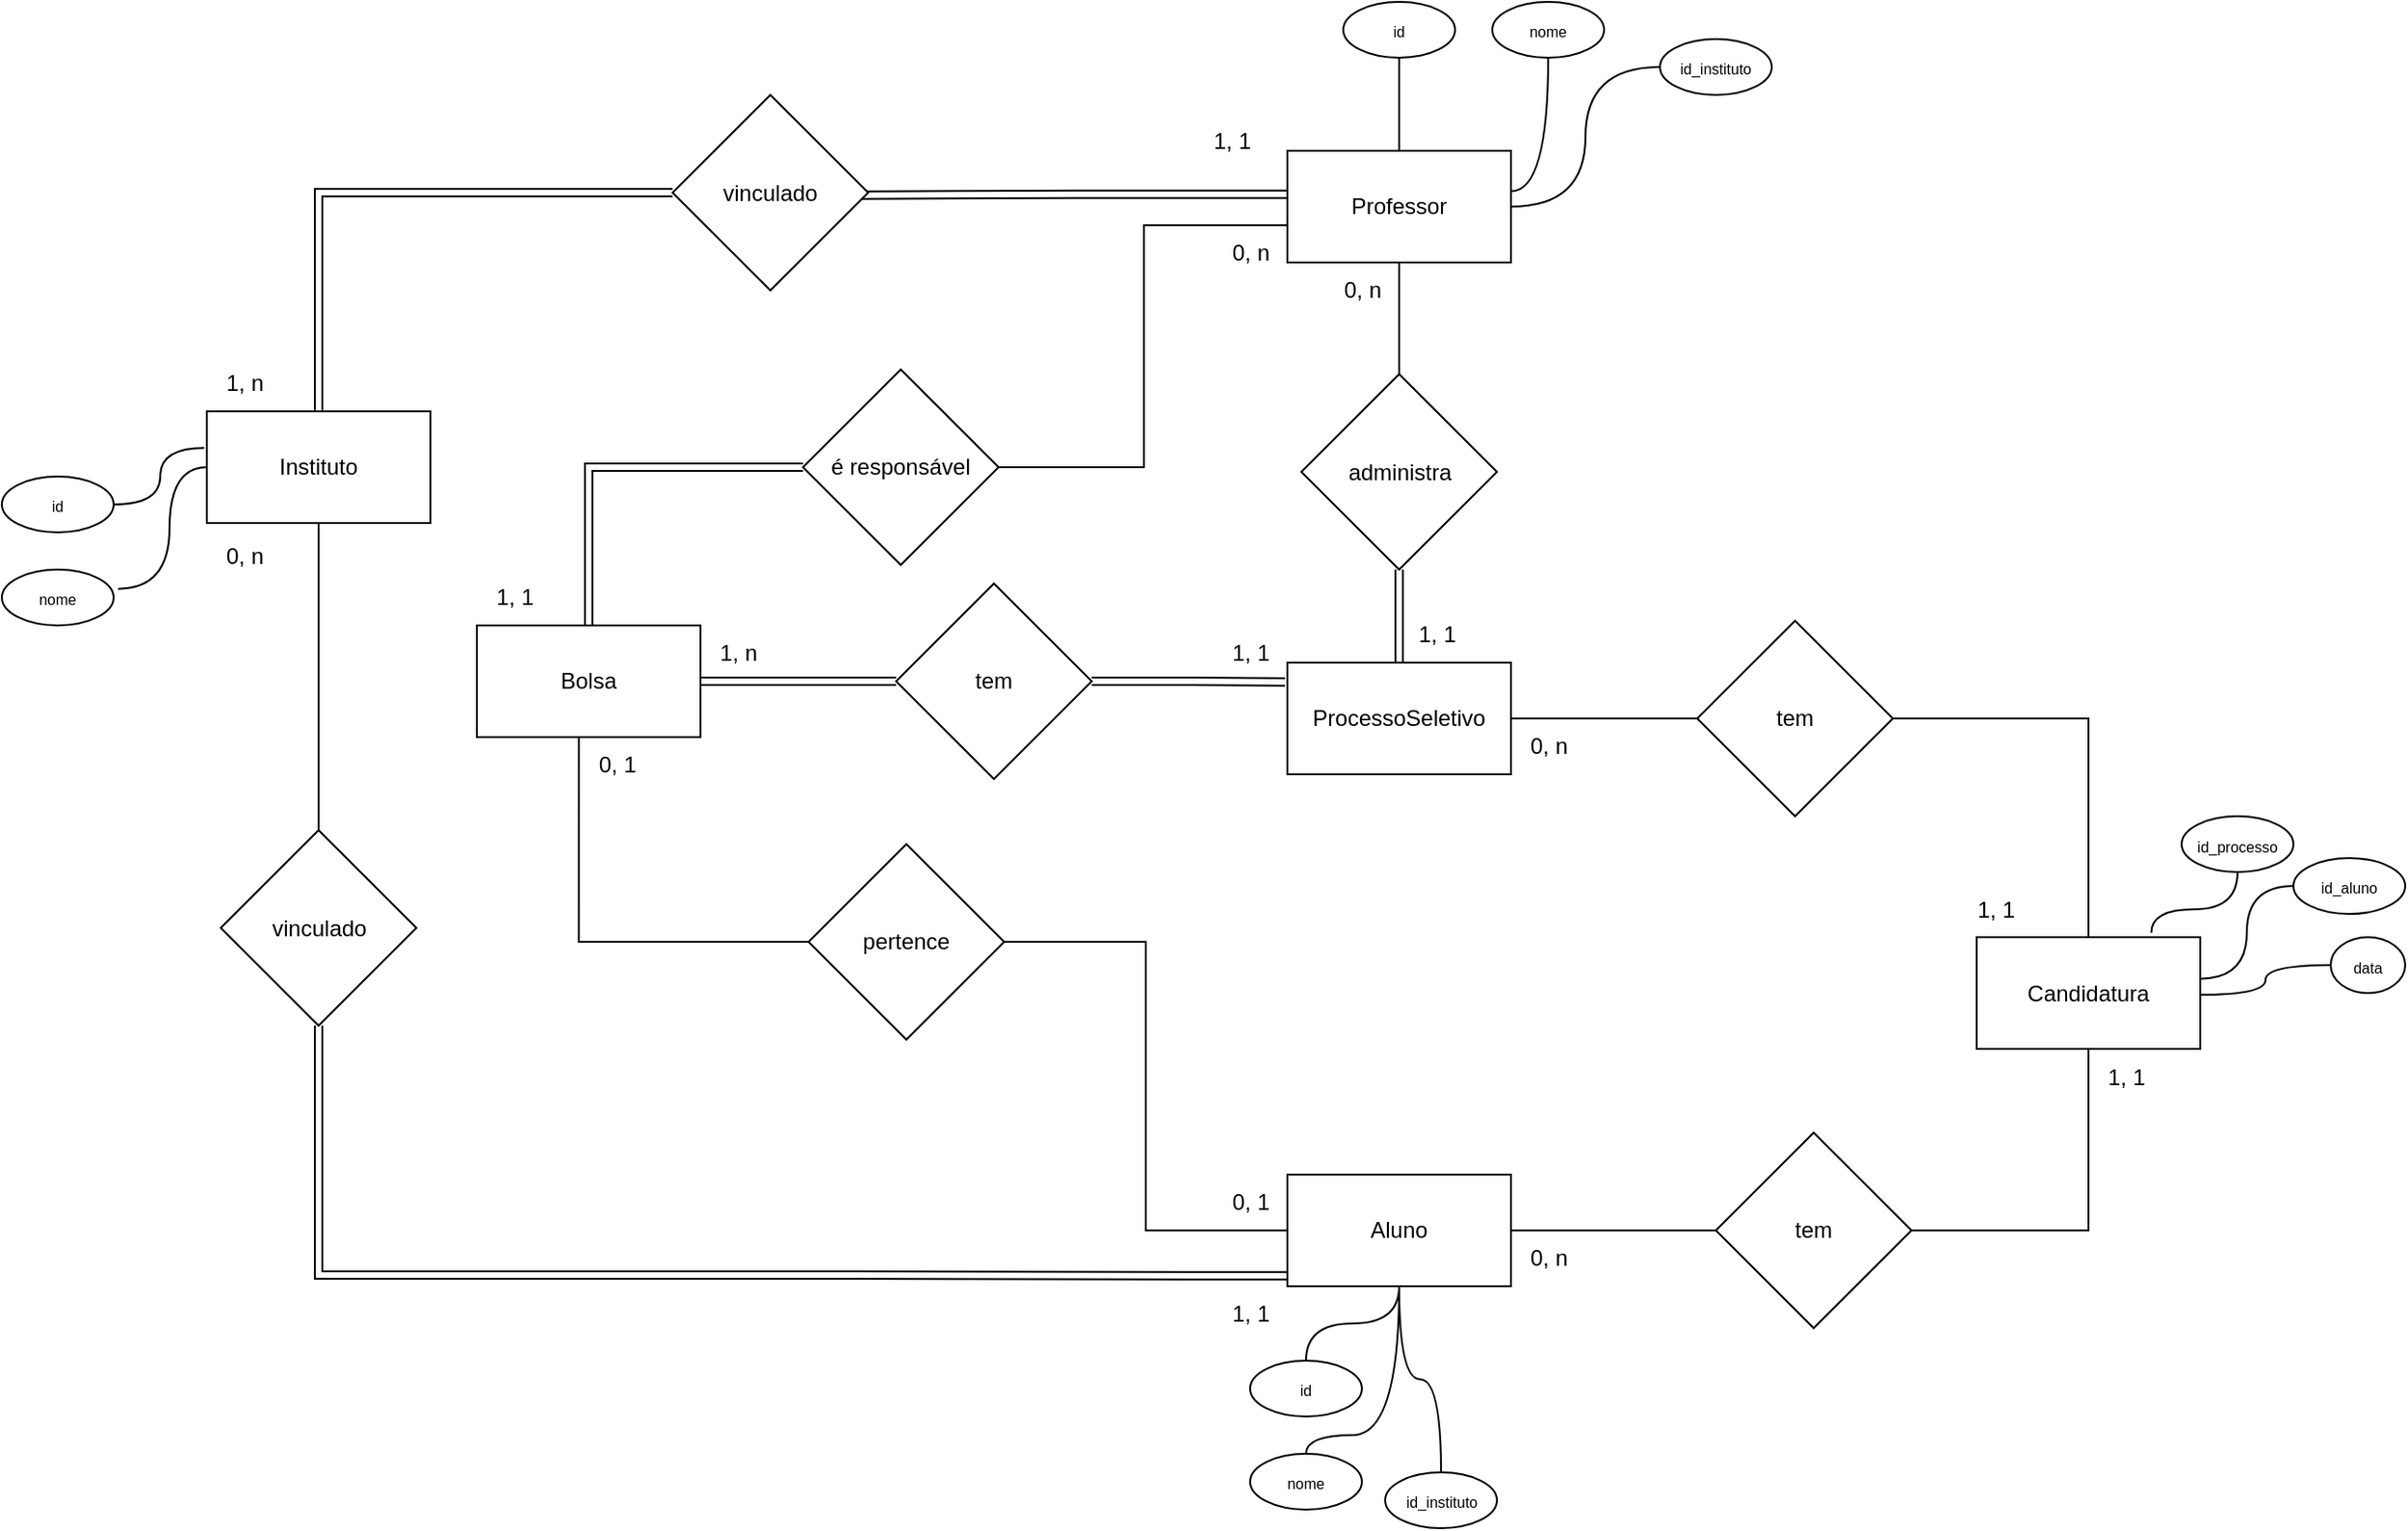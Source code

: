 <mxfile version="21.2.3" type="github">
  <diagram id="R2lEEEUBdFMjLlhIrx00" name="Page-1">
    <mxGraphModel dx="1533" dy="1479" grid="1" gridSize="10" guides="1" tooltips="1" connect="1" arrows="1" fold="1" page="1" pageScale="1" pageWidth="850" pageHeight="1100" math="0" shadow="0" extFonts="Permanent Marker^https://fonts.googleapis.com/css?family=Permanent+Marker">
      <root>
        <mxCell id="0" />
        <mxCell id="1" parent="0" />
        <mxCell id="pie1EhJkZhUP2Qu_YC7P-71" style="edgeStyle=orthogonalEdgeStyle;rounded=0;orthogonalLoop=1;jettySize=auto;html=1;exitX=1;exitY=0.5;exitDx=0;exitDy=0;entryX=-0.01;entryY=0.173;entryDx=0;entryDy=0;entryPerimeter=0;shape=link;" edge="1" parent="1" source="nmunE1XIVpIi25E5p-Tx-1" target="pie1EhJkZhUP2Qu_YC7P-9">
          <mxGeometry relative="1" as="geometry" />
        </mxCell>
        <mxCell id="nmunE1XIVpIi25E5p-Tx-1" value="tem" style="rhombus;whiteSpace=wrap;html=1;" parent="1" vertex="1">
          <mxGeometry x="410" y="62.5" width="105" height="105" as="geometry" />
        </mxCell>
        <mxCell id="pie1EhJkZhUP2Qu_YC7P-8" value="Bolsa" style="rounded=0;whiteSpace=wrap;html=1;" vertex="1" parent="1">
          <mxGeometry x="185" y="85" width="120" height="60" as="geometry" />
        </mxCell>
        <mxCell id="pie1EhJkZhUP2Qu_YC7P-76" style="edgeStyle=orthogonalEdgeStyle;rounded=0;orthogonalLoop=1;jettySize=auto;html=1;entryX=0.5;entryY=0;entryDx=0;entryDy=0;endArrow=none;endFill=0;" edge="1" parent="1" source="pie1EhJkZhUP2Qu_YC7P-78" target="pie1EhJkZhUP2Qu_YC7P-74">
          <mxGeometry relative="1" as="geometry">
            <mxPoint x="880" y="210" as="targetPoint" />
            <Array as="points">
              <mxPoint x="1050" y="135" />
            </Array>
          </mxGeometry>
        </mxCell>
        <mxCell id="pie1EhJkZhUP2Qu_YC7P-80" style="edgeStyle=orthogonalEdgeStyle;rounded=0;orthogonalLoop=1;jettySize=auto;html=1;entryX=0;entryY=0.5;entryDx=0;entryDy=0;endArrow=none;endFill=0;" edge="1" parent="1" source="pie1EhJkZhUP2Qu_YC7P-9" target="pie1EhJkZhUP2Qu_YC7P-78">
          <mxGeometry relative="1" as="geometry" />
        </mxCell>
        <mxCell id="pie1EhJkZhUP2Qu_YC7P-9" value="ProcessoSeletivo" style="rounded=0;whiteSpace=wrap;html=1;" vertex="1" parent="1">
          <mxGeometry x="620" y="105" width="120" height="60" as="geometry" />
        </mxCell>
        <mxCell id="pie1EhJkZhUP2Qu_YC7P-16" value="" style="endArrow=none;html=1;rounded=0;exitX=1;exitY=0.5;exitDx=0;exitDy=0;entryX=0;entryY=0.5;entryDx=0;entryDy=0;shape=link;" edge="1" parent="1" source="pie1EhJkZhUP2Qu_YC7P-8" target="nmunE1XIVpIi25E5p-Tx-1">
          <mxGeometry width="50" height="50" relative="1" as="geometry">
            <mxPoint x="380" y="117.5" as="sourcePoint" />
            <mxPoint x="430" y="67.5" as="targetPoint" />
          </mxGeometry>
        </mxCell>
        <mxCell id="pie1EhJkZhUP2Qu_YC7P-20" value="1, n" style="text;html=1;align=center;verticalAlign=middle;resizable=0;points=[];autosize=1;strokeColor=none;fillColor=none;" vertex="1" parent="1">
          <mxGeometry x="305" y="85" width="40" height="30" as="geometry" />
        </mxCell>
        <mxCell id="pie1EhJkZhUP2Qu_YC7P-21" value="1, 1" style="text;html=1;align=center;verticalAlign=middle;resizable=0;points=[];autosize=1;strokeColor=none;fillColor=none;" vertex="1" parent="1">
          <mxGeometry x="580" y="85" width="40" height="30" as="geometry" />
        </mxCell>
        <mxCell id="pie1EhJkZhUP2Qu_YC7P-82" style="edgeStyle=orthogonalEdgeStyle;rounded=0;orthogonalLoop=1;jettySize=auto;html=1;exitX=1;exitY=0.5;exitDx=0;exitDy=0;endArrow=none;endFill=0;" edge="1" parent="1" source="pie1EhJkZhUP2Qu_YC7P-22" target="pie1EhJkZhUP2Qu_YC7P-81">
          <mxGeometry relative="1" as="geometry" />
        </mxCell>
        <mxCell id="pie1EhJkZhUP2Qu_YC7P-104" style="edgeStyle=orthogonalEdgeStyle;rounded=0;orthogonalLoop=1;jettySize=auto;html=1;entryX=0.5;entryY=0;entryDx=0;entryDy=0;curved=1;endArrow=none;endFill=0;" edge="1" parent="1" source="pie1EhJkZhUP2Qu_YC7P-22" target="pie1EhJkZhUP2Qu_YC7P-100">
          <mxGeometry relative="1" as="geometry">
            <Array as="points">
              <mxPoint x="680" y="460" />
              <mxPoint x="630" y="460" />
            </Array>
          </mxGeometry>
        </mxCell>
        <mxCell id="pie1EhJkZhUP2Qu_YC7P-105" style="edgeStyle=orthogonalEdgeStyle;rounded=0;orthogonalLoop=1;jettySize=auto;html=1;entryX=0.5;entryY=0;entryDx=0;entryDy=0;curved=1;endArrow=none;endFill=0;" edge="1" parent="1" source="pie1EhJkZhUP2Qu_YC7P-22" target="pie1EhJkZhUP2Qu_YC7P-101">
          <mxGeometry relative="1" as="geometry">
            <Array as="points">
              <mxPoint x="680" y="520" />
              <mxPoint x="630" y="520" />
            </Array>
          </mxGeometry>
        </mxCell>
        <mxCell id="pie1EhJkZhUP2Qu_YC7P-118" style="edgeStyle=orthogonalEdgeStyle;rounded=0;orthogonalLoop=1;jettySize=auto;html=1;entryX=0.5;entryY=0;entryDx=0;entryDy=0;curved=1;endArrow=none;endFill=0;" edge="1" parent="1" source="pie1EhJkZhUP2Qu_YC7P-22" target="pie1EhJkZhUP2Qu_YC7P-117">
          <mxGeometry relative="1" as="geometry" />
        </mxCell>
        <mxCell id="pie1EhJkZhUP2Qu_YC7P-22" value="Aluno" style="rounded=0;whiteSpace=wrap;html=1;comic=0;fixDash=0;container=0;glass=0;shadow=0;" vertex="1" parent="1">
          <mxGeometry x="620" y="380" width="120" height="60" as="geometry" />
        </mxCell>
        <mxCell id="pie1EhJkZhUP2Qu_YC7P-30" style="edgeStyle=orthogonalEdgeStyle;rounded=0;orthogonalLoop=1;jettySize=auto;html=1;entryX=0;entryY=0.5;entryDx=0;entryDy=0;endArrow=none;endFill=0;" edge="1" parent="1" source="pie1EhJkZhUP2Qu_YC7P-28" target="pie1EhJkZhUP2Qu_YC7P-22">
          <mxGeometry relative="1" as="geometry" />
        </mxCell>
        <mxCell id="pie1EhJkZhUP2Qu_YC7P-39" style="edgeStyle=orthogonalEdgeStyle;rounded=0;orthogonalLoop=1;jettySize=auto;html=1;entryX=0.456;entryY=1;entryDx=0;entryDy=0;entryPerimeter=0;endArrow=none;endFill=0;" edge="1" parent="1" source="pie1EhJkZhUP2Qu_YC7P-28" target="pie1EhJkZhUP2Qu_YC7P-8">
          <mxGeometry relative="1" as="geometry" />
        </mxCell>
        <mxCell id="pie1EhJkZhUP2Qu_YC7P-28" value="pertence" style="rhombus;whiteSpace=wrap;html=1;" vertex="1" parent="1">
          <mxGeometry x="363" y="202.5" width="105" height="105" as="geometry" />
        </mxCell>
        <mxCell id="pie1EhJkZhUP2Qu_YC7P-31" value="0, 1" style="text;html=1;align=center;verticalAlign=middle;resizable=0;points=[];autosize=1;strokeColor=none;fillColor=none;" vertex="1" parent="1">
          <mxGeometry x="240" y="145" width="40" height="30" as="geometry" />
        </mxCell>
        <mxCell id="pie1EhJkZhUP2Qu_YC7P-32" value="0, 1" style="text;html=1;align=center;verticalAlign=middle;resizable=0;points=[];autosize=1;strokeColor=none;fillColor=none;" vertex="1" parent="1">
          <mxGeometry x="580" y="380" width="40" height="30" as="geometry" />
        </mxCell>
        <mxCell id="pie1EhJkZhUP2Qu_YC7P-35" style="edgeStyle=orthogonalEdgeStyle;rounded=0;orthogonalLoop=1;jettySize=auto;html=1;exitX=0.5;exitY=1;exitDx=0;exitDy=0;entryX=0.5;entryY=0;entryDx=0;entryDy=0;endArrow=none;endFill=0;" edge="1" parent="1" source="pie1EhJkZhUP2Qu_YC7P-33" target="pie1EhJkZhUP2Qu_YC7P-34">
          <mxGeometry relative="1" as="geometry" />
        </mxCell>
        <mxCell id="pie1EhJkZhUP2Qu_YC7P-56" style="edgeStyle=orthogonalEdgeStyle;rounded=0;orthogonalLoop=1;jettySize=auto;html=1;entryX=1;entryY=0.5;entryDx=0;entryDy=0;endArrow=none;endFill=0;" edge="1" parent="1" source="pie1EhJkZhUP2Qu_YC7P-33" target="pie1EhJkZhUP2Qu_YC7P-55">
          <mxGeometry relative="1" as="geometry">
            <Array as="points">
              <mxPoint x="543" y="-130" />
              <mxPoint x="543" />
            </Array>
          </mxGeometry>
        </mxCell>
        <mxCell id="pie1EhJkZhUP2Qu_YC7P-62" style="edgeStyle=orthogonalEdgeStyle;rounded=0;orthogonalLoop=1;jettySize=auto;html=1;exitX=-0.001;exitY=0.39;exitDx=0;exitDy=0;entryX=0.96;entryY=0.513;entryDx=0;entryDy=0;entryPerimeter=0;shape=link;exitPerimeter=0;" edge="1" parent="1" source="pie1EhJkZhUP2Qu_YC7P-33" target="pie1EhJkZhUP2Qu_YC7P-50">
          <mxGeometry relative="1" as="geometry">
            <Array as="points" />
          </mxGeometry>
        </mxCell>
        <mxCell id="pie1EhJkZhUP2Qu_YC7P-113" style="edgeStyle=orthogonalEdgeStyle;rounded=0;orthogonalLoop=1;jettySize=auto;html=1;entryX=0.5;entryY=1;entryDx=0;entryDy=0;curved=1;exitX=0.5;exitY=0;exitDx=0;exitDy=0;endArrow=none;endFill=0;" edge="1" parent="1" source="pie1EhJkZhUP2Qu_YC7P-33" target="pie1EhJkZhUP2Qu_YC7P-111">
          <mxGeometry relative="1" as="geometry">
            <Array as="points">
              <mxPoint x="680" y="-210" />
              <mxPoint x="680" y="-210" />
            </Array>
          </mxGeometry>
        </mxCell>
        <mxCell id="pie1EhJkZhUP2Qu_YC7P-116" style="edgeStyle=orthogonalEdgeStyle;rounded=0;orthogonalLoop=1;jettySize=auto;html=1;exitX=1;exitY=0.5;exitDx=0;exitDy=0;entryX=0;entryY=0.5;entryDx=0;entryDy=0;endArrow=none;endFill=0;curved=1;" edge="1" parent="1" source="pie1EhJkZhUP2Qu_YC7P-33" target="pie1EhJkZhUP2Qu_YC7P-115">
          <mxGeometry relative="1" as="geometry" />
        </mxCell>
        <mxCell id="pie1EhJkZhUP2Qu_YC7P-33" value="Professor" style="rounded=0;whiteSpace=wrap;html=1;" vertex="1" parent="1">
          <mxGeometry x="620" y="-170" width="120" height="60" as="geometry" />
        </mxCell>
        <mxCell id="pie1EhJkZhUP2Qu_YC7P-36" style="edgeStyle=orthogonalEdgeStyle;rounded=0;orthogonalLoop=1;jettySize=auto;html=1;exitX=0.5;exitY=1;exitDx=0;exitDy=0;entryX=0.5;entryY=0;entryDx=0;entryDy=0;endArrow=none;endFill=0;shape=link;" edge="1" parent="1" source="pie1EhJkZhUP2Qu_YC7P-34" target="pie1EhJkZhUP2Qu_YC7P-9">
          <mxGeometry relative="1" as="geometry" />
        </mxCell>
        <mxCell id="pie1EhJkZhUP2Qu_YC7P-34" value="administra" style="rhombus;whiteSpace=wrap;html=1;" vertex="1" parent="1">
          <mxGeometry x="627.5" y="-50" width="105" height="105" as="geometry" />
        </mxCell>
        <mxCell id="pie1EhJkZhUP2Qu_YC7P-37" value="0, n" style="text;html=1;align=center;verticalAlign=middle;resizable=0;points=[];autosize=1;strokeColor=none;fillColor=none;" vertex="1" parent="1">
          <mxGeometry x="640" y="-110" width="40" height="30" as="geometry" />
        </mxCell>
        <mxCell id="pie1EhJkZhUP2Qu_YC7P-38" value="1, 1" style="text;html=1;align=center;verticalAlign=middle;resizable=0;points=[];autosize=1;strokeColor=none;fillColor=none;" vertex="1" parent="1">
          <mxGeometry x="680" y="75" width="40" height="30" as="geometry" />
        </mxCell>
        <mxCell id="pie1EhJkZhUP2Qu_YC7P-66" style="edgeStyle=orthogonalEdgeStyle;rounded=0;orthogonalLoop=1;jettySize=auto;html=1;entryX=0.5;entryY=0;entryDx=0;entryDy=0;endArrow=none;endFill=0;" edge="1" parent="1" source="pie1EhJkZhUP2Qu_YC7P-43" target="pie1EhJkZhUP2Qu_YC7P-45">
          <mxGeometry relative="1" as="geometry" />
        </mxCell>
        <mxCell id="pie1EhJkZhUP2Qu_YC7P-110" style="edgeStyle=orthogonalEdgeStyle;rounded=0;orthogonalLoop=1;jettySize=auto;html=1;entryX=1.039;entryY=0.344;entryDx=0;entryDy=0;entryPerimeter=0;curved=1;endArrow=none;endFill=0;" edge="1" parent="1" source="pie1EhJkZhUP2Qu_YC7P-43" target="pie1EhJkZhUP2Qu_YC7P-107">
          <mxGeometry relative="1" as="geometry">
            <Array as="points">
              <mxPoint x="20" />
              <mxPoint x="20" y="65" />
            </Array>
          </mxGeometry>
        </mxCell>
        <mxCell id="pie1EhJkZhUP2Qu_YC7P-43" value="Instituto" style="rounded=0;whiteSpace=wrap;html=1;comic=0;jiggle=100;" vertex="1" parent="1">
          <mxGeometry x="40" y="-30" width="120" height="60" as="geometry" />
        </mxCell>
        <mxCell id="pie1EhJkZhUP2Qu_YC7P-67" style="edgeStyle=orthogonalEdgeStyle;rounded=0;orthogonalLoop=1;jettySize=auto;html=1;entryX=0;entryY=0.907;entryDx=0;entryDy=0;entryPerimeter=0;shape=link;" edge="1" parent="1" source="pie1EhJkZhUP2Qu_YC7P-45" target="pie1EhJkZhUP2Qu_YC7P-22">
          <mxGeometry relative="1" as="geometry">
            <Array as="points">
              <mxPoint x="100" y="434" />
              <mxPoint x="386" y="434" />
            </Array>
          </mxGeometry>
        </mxCell>
        <mxCell id="pie1EhJkZhUP2Qu_YC7P-45" value="vinculado" style="rhombus;whiteSpace=wrap;html=1;double=0;" vertex="1" parent="1">
          <mxGeometry x="47.5" y="195" width="105" height="105" as="geometry" />
        </mxCell>
        <mxCell id="pie1EhJkZhUP2Qu_YC7P-63" style="edgeStyle=orthogonalEdgeStyle;rounded=0;orthogonalLoop=1;jettySize=auto;html=1;entryX=0.5;entryY=-0.01;entryDx=0;entryDy=0;entryPerimeter=0;endArrow=none;endFill=0;shape=link;" edge="1" parent="1" source="pie1EhJkZhUP2Qu_YC7P-50" target="pie1EhJkZhUP2Qu_YC7P-43">
          <mxGeometry relative="1" as="geometry">
            <Array as="points">
              <mxPoint x="100" y="-147" />
            </Array>
          </mxGeometry>
        </mxCell>
        <mxCell id="pie1EhJkZhUP2Qu_YC7P-50" value="vinculado" style="rhombus;whiteSpace=wrap;html=1;double=0;" vertex="1" parent="1">
          <mxGeometry x="290" y="-200" width="105" height="105" as="geometry" />
        </mxCell>
        <mxCell id="pie1EhJkZhUP2Qu_YC7P-51" value="1, 1" style="text;html=1;align=center;verticalAlign=middle;resizable=0;points=[];autosize=1;strokeColor=none;fillColor=none;" vertex="1" parent="1">
          <mxGeometry x="580" y="440" width="40" height="30" as="geometry" />
        </mxCell>
        <mxCell id="pie1EhJkZhUP2Qu_YC7P-52" value="0, n" style="text;html=1;align=center;verticalAlign=middle;resizable=0;points=[];autosize=1;strokeColor=none;fillColor=none;" vertex="1" parent="1">
          <mxGeometry x="40" y="32.5" width="40" height="30" as="geometry" />
        </mxCell>
        <mxCell id="pie1EhJkZhUP2Qu_YC7P-53" value="1, n" style="text;html=1;align=center;verticalAlign=middle;resizable=0;points=[];autosize=1;strokeColor=none;fillColor=none;" vertex="1" parent="1">
          <mxGeometry x="40" y="-60" width="40" height="30" as="geometry" />
        </mxCell>
        <mxCell id="pie1EhJkZhUP2Qu_YC7P-54" value="1, 1" style="text;html=1;align=center;verticalAlign=middle;resizable=0;points=[];autosize=1;strokeColor=none;fillColor=none;" vertex="1" parent="1">
          <mxGeometry x="570" y="-190" width="40" height="30" as="geometry" />
        </mxCell>
        <mxCell id="pie1EhJkZhUP2Qu_YC7P-57" style="edgeStyle=orthogonalEdgeStyle;rounded=0;orthogonalLoop=1;jettySize=auto;html=1;endArrow=none;endFill=0;shape=link;" edge="1" parent="1" source="pie1EhJkZhUP2Qu_YC7P-55" target="pie1EhJkZhUP2Qu_YC7P-8">
          <mxGeometry relative="1" as="geometry" />
        </mxCell>
        <mxCell id="pie1EhJkZhUP2Qu_YC7P-55" value="é responsável" style="rhombus;whiteSpace=wrap;html=1;" vertex="1" parent="1">
          <mxGeometry x="360" y="-52.5" width="105" height="105" as="geometry" />
        </mxCell>
        <mxCell id="pie1EhJkZhUP2Qu_YC7P-58" value="1, 1" style="text;html=1;align=center;verticalAlign=middle;resizable=0;points=[];autosize=1;strokeColor=none;fillColor=none;" vertex="1" parent="1">
          <mxGeometry x="185" y="55" width="40" height="30" as="geometry" />
        </mxCell>
        <mxCell id="pie1EhJkZhUP2Qu_YC7P-59" value="0, n" style="text;html=1;align=center;verticalAlign=middle;resizable=0;points=[];autosize=1;strokeColor=none;fillColor=none;" vertex="1" parent="1">
          <mxGeometry x="580" y="-130" width="40" height="30" as="geometry" />
        </mxCell>
        <mxCell id="pie1EhJkZhUP2Qu_YC7P-74" value="Candidatura" style="rounded=0;whiteSpace=wrap;html=1;" vertex="1" parent="1">
          <mxGeometry x="990" y="252.5" width="120" height="60" as="geometry" />
        </mxCell>
        <mxCell id="pie1EhJkZhUP2Qu_YC7P-78" value="tem" style="rhombus;whiteSpace=wrap;html=1;" vertex="1" parent="1">
          <mxGeometry x="840" y="82.5" width="105" height="105" as="geometry" />
        </mxCell>
        <mxCell id="pie1EhJkZhUP2Qu_YC7P-83" style="edgeStyle=orthogonalEdgeStyle;rounded=0;orthogonalLoop=1;jettySize=auto;html=1;endArrow=none;endFill=0;" edge="1" parent="1" source="pie1EhJkZhUP2Qu_YC7P-81" target="pie1EhJkZhUP2Qu_YC7P-74">
          <mxGeometry relative="1" as="geometry" />
        </mxCell>
        <mxCell id="pie1EhJkZhUP2Qu_YC7P-81" value="tem" style="rhombus;whiteSpace=wrap;html=1;" vertex="1" parent="1">
          <mxGeometry x="850" y="357.5" width="105" height="105" as="geometry" />
        </mxCell>
        <mxCell id="pie1EhJkZhUP2Qu_YC7P-84" value="0, n" style="text;html=1;align=center;verticalAlign=middle;resizable=0;points=[];autosize=1;strokeColor=none;fillColor=none;" vertex="1" parent="1">
          <mxGeometry x="740" y="135" width="40" height="30" as="geometry" />
        </mxCell>
        <mxCell id="pie1EhJkZhUP2Qu_YC7P-85" value="1, 1" style="text;html=1;align=center;verticalAlign=middle;resizable=0;points=[];autosize=1;strokeColor=none;fillColor=none;" vertex="1" parent="1">
          <mxGeometry x="980" y="222.5" width="40" height="30" as="geometry" />
        </mxCell>
        <mxCell id="pie1EhJkZhUP2Qu_YC7P-86" value="1, 1" style="text;html=1;align=center;verticalAlign=middle;resizable=0;points=[];autosize=1;strokeColor=none;fillColor=none;" vertex="1" parent="1">
          <mxGeometry x="1050" y="312.5" width="40" height="30" as="geometry" />
        </mxCell>
        <mxCell id="pie1EhJkZhUP2Qu_YC7P-87" value="0, n" style="text;html=1;align=center;verticalAlign=middle;resizable=0;points=[];autosize=1;strokeColor=none;fillColor=none;" vertex="1" parent="1">
          <mxGeometry x="740" y="410" width="40" height="30" as="geometry" />
        </mxCell>
        <mxCell id="pie1EhJkZhUP2Qu_YC7P-96" style="edgeStyle=orthogonalEdgeStyle;rounded=0;orthogonalLoop=1;jettySize=auto;html=1;entryX=0.781;entryY=-0.04;entryDx=0;entryDy=0;entryPerimeter=0;curved=1;endArrow=none;endFill=0;" edge="1" parent="1" source="pie1EhJkZhUP2Qu_YC7P-89" target="pie1EhJkZhUP2Qu_YC7P-74">
          <mxGeometry relative="1" as="geometry" />
        </mxCell>
        <mxCell id="pie1EhJkZhUP2Qu_YC7P-89" value="&lt;font style=&quot;font-size: 8px;&quot;&gt;id_processo&lt;/font&gt;" style="ellipse;whiteSpace=wrap;html=1;" vertex="1" parent="1">
          <mxGeometry x="1100" y="187.5" width="60" height="30" as="geometry" />
        </mxCell>
        <mxCell id="pie1EhJkZhUP2Qu_YC7P-98" style="edgeStyle=orthogonalEdgeStyle;rounded=0;orthogonalLoop=1;jettySize=auto;html=1;entryX=0.998;entryY=0.372;entryDx=0;entryDy=0;entryPerimeter=0;curved=1;endArrow=none;endFill=0;" edge="1" parent="1" source="pie1EhJkZhUP2Qu_YC7P-91" target="pie1EhJkZhUP2Qu_YC7P-74">
          <mxGeometry relative="1" as="geometry" />
        </mxCell>
        <mxCell id="pie1EhJkZhUP2Qu_YC7P-91" value="&lt;font style=&quot;font-size: 8px;&quot;&gt;id_aluno&lt;/font&gt;" style="ellipse;whiteSpace=wrap;html=1;" vertex="1" parent="1">
          <mxGeometry x="1160" y="210" width="60" height="30" as="geometry" />
        </mxCell>
        <mxCell id="pie1EhJkZhUP2Qu_YC7P-99" style="edgeStyle=orthogonalEdgeStyle;rounded=0;orthogonalLoop=1;jettySize=auto;html=1;entryX=0.998;entryY=0.515;entryDx=0;entryDy=0;entryPerimeter=0;endArrow=none;endFill=0;curved=1;" edge="1" parent="1" source="pie1EhJkZhUP2Qu_YC7P-92" target="pie1EhJkZhUP2Qu_YC7P-74">
          <mxGeometry relative="1" as="geometry" />
        </mxCell>
        <mxCell id="pie1EhJkZhUP2Qu_YC7P-92" value="&lt;font style=&quot;font-size: 8px;&quot;&gt;data&lt;/font&gt;" style="ellipse;whiteSpace=wrap;html=1;" vertex="1" parent="1">
          <mxGeometry x="1180" y="252.5" width="40" height="30" as="geometry" />
        </mxCell>
        <mxCell id="pie1EhJkZhUP2Qu_YC7P-100" value="&lt;font style=&quot;font-size: 8px;&quot;&gt;id&lt;/font&gt;" style="ellipse;whiteSpace=wrap;html=1;" vertex="1" parent="1">
          <mxGeometry x="600" y="480" width="60" height="30" as="geometry" />
        </mxCell>
        <mxCell id="pie1EhJkZhUP2Qu_YC7P-101" value="&lt;font style=&quot;font-size: 8px;&quot;&gt;nome&lt;/font&gt;" style="ellipse;whiteSpace=wrap;html=1;" vertex="1" parent="1">
          <mxGeometry x="600" y="530" width="60" height="30" as="geometry" />
        </mxCell>
        <mxCell id="pie1EhJkZhUP2Qu_YC7P-108" style="edgeStyle=orthogonalEdgeStyle;rounded=0;orthogonalLoop=1;jettySize=auto;html=1;entryX=-0.011;entryY=0.328;entryDx=0;entryDy=0;entryPerimeter=0;endArrow=none;endFill=0;curved=1;" edge="1" parent="1" source="pie1EhJkZhUP2Qu_YC7P-106" target="pie1EhJkZhUP2Qu_YC7P-43">
          <mxGeometry relative="1" as="geometry" />
        </mxCell>
        <mxCell id="pie1EhJkZhUP2Qu_YC7P-106" value="&lt;font style=&quot;font-size: 8px;&quot;&gt;id&lt;/font&gt;" style="ellipse;whiteSpace=wrap;html=1;" vertex="1" parent="1">
          <mxGeometry x="-70" y="5" width="60" height="30" as="geometry" />
        </mxCell>
        <mxCell id="pie1EhJkZhUP2Qu_YC7P-107" value="&lt;font style=&quot;font-size: 8px;&quot;&gt;nome&lt;/font&gt;" style="ellipse;whiteSpace=wrap;html=1;" vertex="1" parent="1">
          <mxGeometry x="-70" y="55" width="60" height="30" as="geometry" />
        </mxCell>
        <mxCell id="pie1EhJkZhUP2Qu_YC7P-111" value="&lt;font style=&quot;font-size: 8px;&quot;&gt;id&lt;/font&gt;" style="ellipse;whiteSpace=wrap;html=1;" vertex="1" parent="1">
          <mxGeometry x="650" y="-250" width="60" height="30" as="geometry" />
        </mxCell>
        <mxCell id="pie1EhJkZhUP2Qu_YC7P-114" style="edgeStyle=orthogonalEdgeStyle;rounded=0;orthogonalLoop=1;jettySize=auto;html=1;entryX=1.002;entryY=0.362;entryDx=0;entryDy=0;entryPerimeter=0;curved=1;endArrow=none;endFill=0;" edge="1" parent="1" source="pie1EhJkZhUP2Qu_YC7P-112" target="pie1EhJkZhUP2Qu_YC7P-33">
          <mxGeometry relative="1" as="geometry" />
        </mxCell>
        <mxCell id="pie1EhJkZhUP2Qu_YC7P-112" value="&lt;font style=&quot;font-size: 8px;&quot;&gt;nome&lt;/font&gt;" style="ellipse;whiteSpace=wrap;html=1;" vertex="1" parent="1">
          <mxGeometry x="730" y="-250" width="60" height="30" as="geometry" />
        </mxCell>
        <mxCell id="pie1EhJkZhUP2Qu_YC7P-115" value="&lt;font style=&quot;font-size: 8px;&quot;&gt;id_instituto&lt;/font&gt;" style="ellipse;whiteSpace=wrap;html=1;" vertex="1" parent="1">
          <mxGeometry x="820" y="-230" width="60" height="30" as="geometry" />
        </mxCell>
        <mxCell id="pie1EhJkZhUP2Qu_YC7P-117" value="&lt;font style=&quot;font-size: 8px;&quot;&gt;id_instituto&lt;/font&gt;" style="ellipse;whiteSpace=wrap;html=1;" vertex="1" parent="1">
          <mxGeometry x="672.5" y="540" width="60" height="30" as="geometry" />
        </mxCell>
      </root>
    </mxGraphModel>
  </diagram>
</mxfile>
